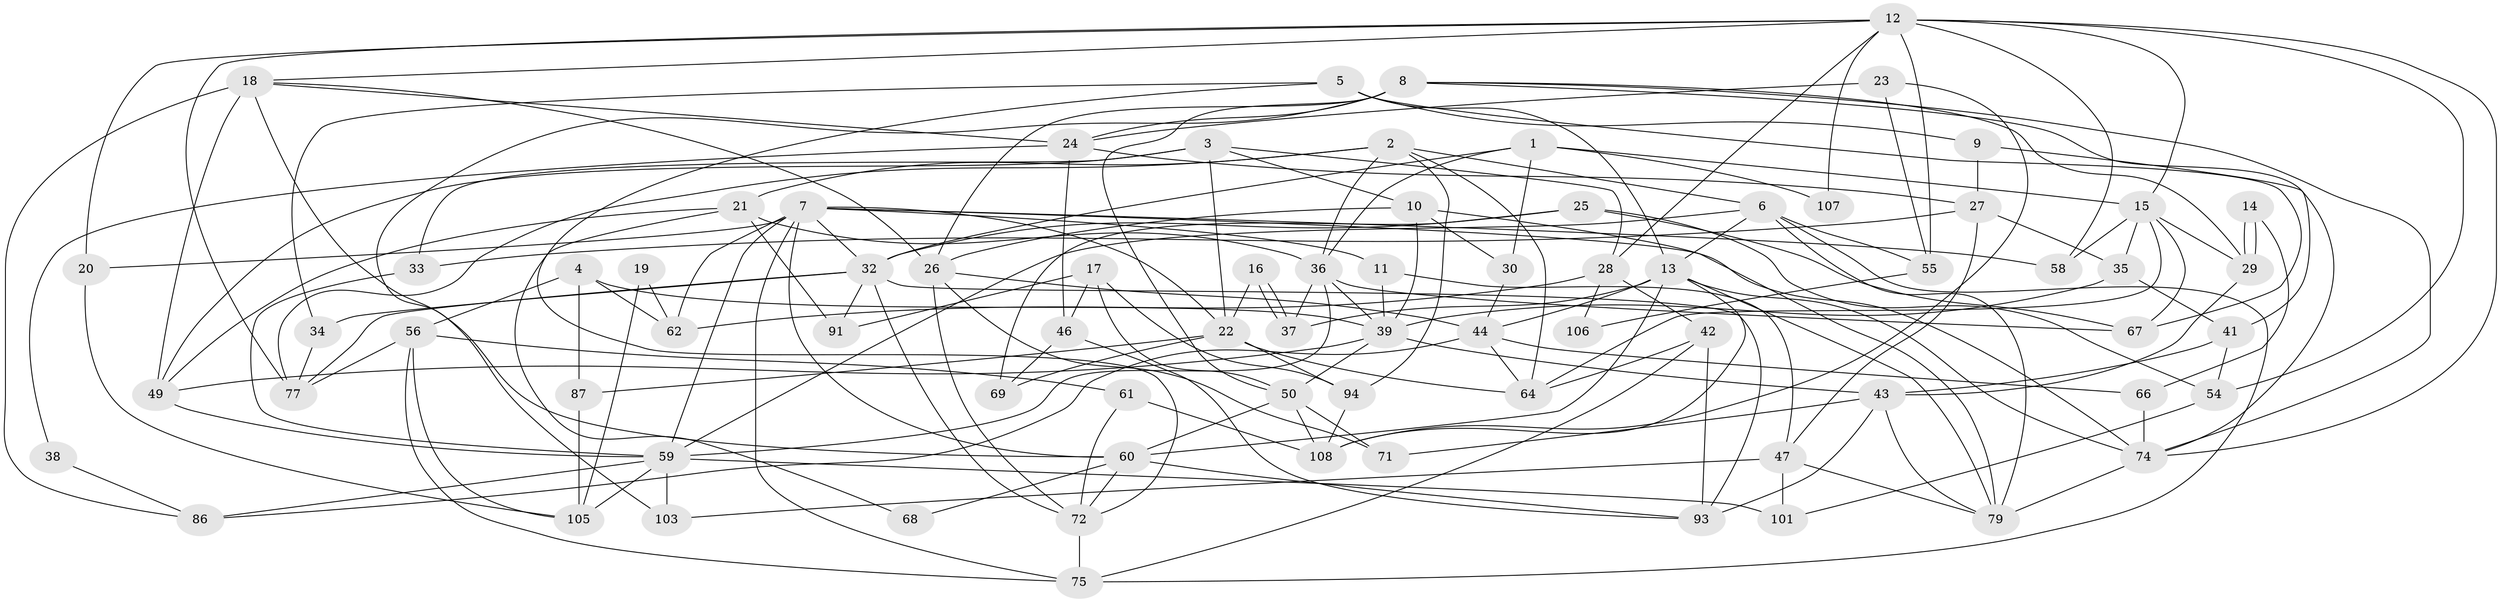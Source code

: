 // original degree distribution, {5: 0.1559633027522936, 4: 0.25688073394495414, 3: 0.3394495412844037, 2: 0.09174311926605505, 6: 0.11926605504587157, 7: 0.027522935779816515, 9: 0.009174311926605505}
// Generated by graph-tools (version 1.1) at 2025/11/02/27/25 16:11:20]
// undirected, 76 vertices, 180 edges
graph export_dot {
graph [start="1"]
  node [color=gray90,style=filled];
  1;
  2 [super="+85"];
  3 [super="+98"];
  4 [super="+80"];
  5 [super="+83"];
  6 [super="+90"];
  7 [super="+100"];
  8 [super="+63"];
  9;
  10 [super="+48"];
  11;
  12 [super="+52"];
  13 [super="+88"];
  14;
  15 [super="+40"];
  16;
  17 [super="+104"];
  18;
  19;
  20;
  21 [super="+89"];
  22 [super="+31"];
  23;
  24;
  25 [super="+109"];
  26 [super="+53"];
  27 [super="+84"];
  28 [super="+45"];
  29;
  30;
  32 [super="+82"];
  33;
  34;
  35;
  36 [super="+97"];
  37;
  38;
  39 [super="+70"];
  41;
  42;
  43 [super="+51"];
  44 [super="+57"];
  46 [super="+73"];
  47;
  49 [super="+81"];
  50 [super="+99"];
  54;
  55 [super="+65"];
  56;
  58;
  59 [super="+95"];
  60 [super="+102"];
  61;
  62;
  64;
  66;
  67;
  68;
  69;
  71;
  72 [super="+96"];
  74 [super="+78"];
  75 [super="+76"];
  77;
  79 [super="+92"];
  86;
  87;
  91;
  93;
  94;
  101;
  103;
  105;
  106;
  107;
  108;
  1 -- 15;
  1 -- 30;
  1 -- 36;
  1 -- 107;
  1 -- 32;
  2 -- 77 [weight=2];
  2 -- 21;
  2 -- 36;
  2 -- 64;
  2 -- 6 [weight=2];
  2 -- 94;
  3 -- 28;
  3 -- 22;
  3 -- 33;
  3 -- 49;
  3 -- 10;
  4 -- 87;
  4 -- 62;
  4 -- 56;
  4 -- 39;
  5 -- 72;
  5 -- 34;
  5 -- 67;
  5 -- 9;
  5 -- 13;
  6 -- 79 [weight=2];
  6 -- 13;
  6 -- 55;
  6 -- 59;
  6 -- 75;
  7 -- 11;
  7 -- 22;
  7 -- 58;
  7 -- 62;
  7 -- 60;
  7 -- 32;
  7 -- 20;
  7 -- 59;
  7 -- 74;
  7 -- 75;
  8 -- 29;
  8 -- 50;
  8 -- 103;
  8 -- 24;
  8 -- 74;
  8 -- 41;
  8 -- 26;
  9 -- 27;
  9 -- 74;
  10 -- 30;
  10 -- 26;
  10 -- 79;
  10 -- 39;
  11 -- 39;
  11 -- 47;
  12 -- 15;
  12 -- 20;
  12 -- 54;
  12 -- 74;
  12 -- 18;
  12 -- 77;
  12 -- 55;
  12 -- 58;
  12 -- 107;
  12 -- 28;
  13 -- 37;
  13 -- 79;
  13 -- 60;
  13 -- 108;
  13 -- 44;
  13 -- 74;
  14 -- 66;
  14 -- 29;
  14 -- 29;
  15 -- 58 [weight=2];
  15 -- 29;
  15 -- 35;
  15 -- 67;
  15 -- 64;
  16 -- 37;
  16 -- 37;
  16 -- 22;
  17 -- 50;
  17 -- 91;
  17 -- 46;
  17 -- 94;
  18 -- 24;
  18 -- 49;
  18 -- 86;
  18 -- 26;
  18 -- 60;
  19 -- 105;
  19 -- 62;
  20 -- 105;
  21 -- 68;
  21 -- 36;
  21 -- 49;
  21 -- 91;
  22 -- 69;
  22 -- 87;
  22 -- 94;
  22 -- 64;
  23 -- 24;
  23 -- 108;
  23 -- 55;
  24 -- 38;
  24 -- 46;
  24 -- 27;
  25 -- 32;
  25 -- 69;
  25 -- 67;
  25 -- 54;
  26 -- 71;
  26 -- 72;
  26 -- 44;
  27 -- 33;
  27 -- 35;
  27 -- 47;
  28 -- 42;
  28 -- 106;
  28 -- 62;
  29 -- 43;
  30 -- 44;
  32 -- 34;
  32 -- 93;
  32 -- 72;
  32 -- 91;
  32 -- 77;
  33 -- 59;
  34 -- 77;
  35 -- 41;
  35 -- 39;
  36 -- 67;
  36 -- 37;
  36 -- 39;
  36 -- 59;
  38 -- 86;
  39 -- 43;
  39 -- 50;
  39 -- 49;
  41 -- 54;
  41 -- 43;
  42 -- 93;
  42 -- 64;
  42 -- 75;
  43 -- 71;
  43 -- 93;
  43 -- 79;
  44 -- 64;
  44 -- 66;
  44 -- 86;
  46 -- 93;
  46 -- 69;
  47 -- 101;
  47 -- 79;
  47 -- 103;
  49 -- 59;
  50 -- 108;
  50 -- 60;
  50 -- 71;
  54 -- 101;
  55 -- 106;
  56 -- 77;
  56 -- 105;
  56 -- 61;
  56 -- 75;
  59 -- 101;
  59 -- 103;
  59 -- 105;
  59 -- 86;
  60 -- 68;
  60 -- 72;
  60 -- 93;
  61 -- 72;
  61 -- 108;
  66 -- 74;
  72 -- 75;
  74 -- 79;
  87 -- 105;
  94 -- 108;
}
